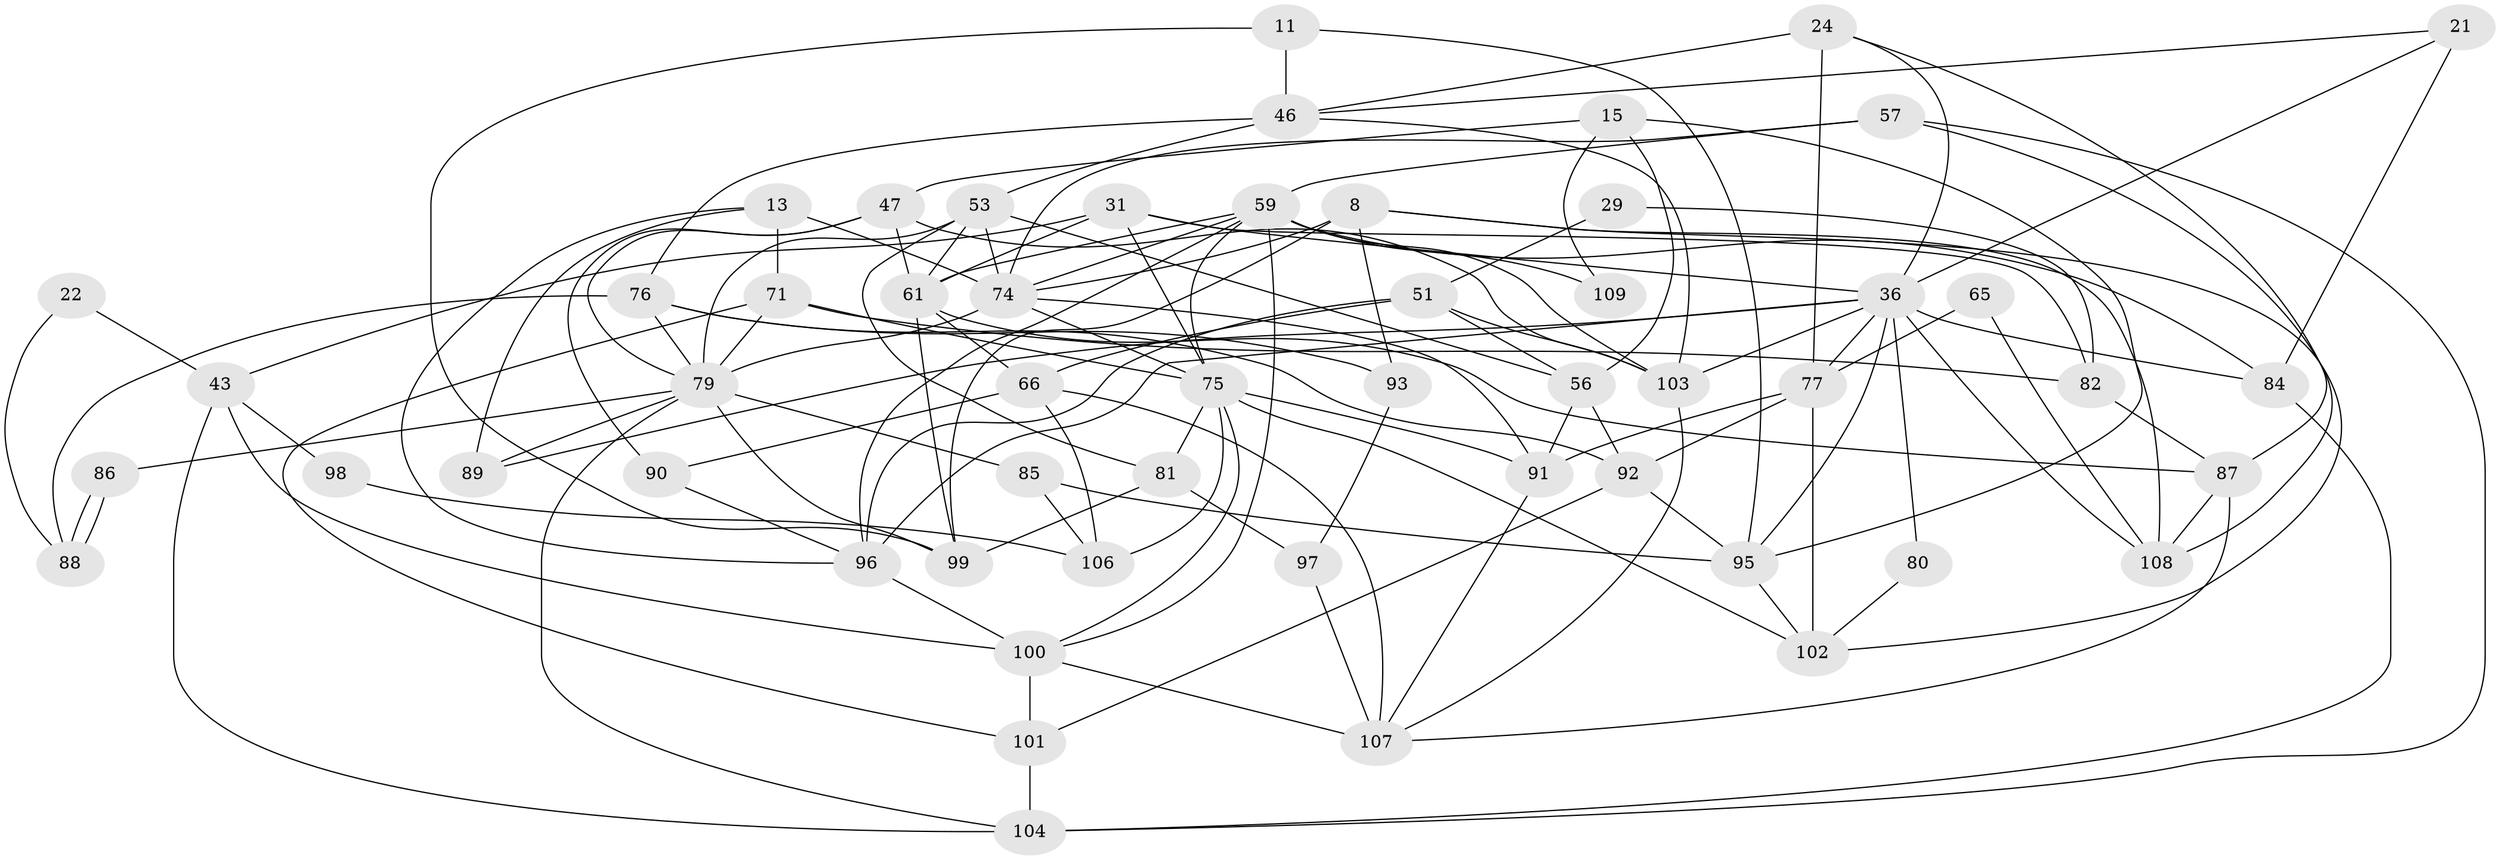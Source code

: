 // original degree distribution, {3: 0.25688073394495414, 5: 0.1834862385321101, 2: 0.14678899082568808, 4: 0.24770642201834864, 6: 0.12844036697247707, 7: 0.03669724770642202}
// Generated by graph-tools (version 1.1) at 2025/49/03/09/25 04:49:31]
// undirected, 54 vertices, 129 edges
graph export_dot {
graph [start="1"]
  node [color=gray90,style=filled];
  8;
  11;
  13;
  15;
  21;
  22;
  24 [super="+3"];
  29;
  31;
  36 [super="+28+17"];
  43 [super="+26"];
  46 [super="+25"];
  47;
  51 [super="+33"];
  53 [super="+38"];
  56 [super="+20"];
  57 [super="+1+12"];
  59 [super="+58"];
  61 [super="+37"];
  65;
  66 [super="+52"];
  71 [super="+69"];
  74 [super="+54+55"];
  75 [super="+60"];
  76;
  77 [super="+16+42"];
  79 [super="+68+39+62"];
  80;
  81 [super="+73"];
  82;
  84 [super="+40"];
  85;
  86;
  87 [super="+10"];
  88;
  89 [super="+67"];
  90 [super="+70"];
  91 [super="+35"];
  92 [super="+9"];
  93;
  95 [super="+64"];
  96 [super="+19+50"];
  97;
  98;
  99 [super="+49"];
  100 [super="+30+94"];
  101 [super="+78"];
  102 [super="+83"];
  103;
  104 [super="+72"];
  106 [super="+63"];
  107 [super="+7+105"];
  108;
  109;
  8 -- 99 [weight=2];
  8 -- 93;
  8 -- 102;
  8 -- 108;
  8 -- 74;
  11 -- 95;
  11 -- 99;
  11 -- 46;
  13 -- 71 [weight=2];
  13 -- 89;
  13 -- 96;
  13 -- 74 [weight=2];
  15 -- 47;
  15 -- 109;
  15 -- 56;
  15 -- 95;
  21 -- 84 [weight=2];
  21 -- 46;
  21 -- 36;
  22 -- 43;
  22 -- 88;
  24 -- 46;
  24 -- 77 [weight=2];
  24 -- 87;
  24 -- 36;
  29 -- 82;
  29 -- 51;
  31 -- 82;
  31 -- 43 [weight=2];
  31 -- 61;
  31 -- 36;
  31 -- 75;
  36 -- 108;
  36 -- 84;
  36 -- 77 [weight=2];
  36 -- 89 [weight=3];
  36 -- 95;
  36 -- 96;
  36 -- 80;
  36 -- 103;
  43 -- 98;
  43 -- 100 [weight=2];
  43 -- 104;
  46 -- 76 [weight=2];
  46 -- 53;
  46 -- 103;
  47 -- 103;
  47 -- 61;
  47 -- 79;
  47 -- 90;
  51 -- 96 [weight=2];
  51 -- 103 [weight=2];
  51 -- 66;
  51 -- 56;
  53 -- 81;
  53 -- 61 [weight=2];
  53 -- 56;
  53 -- 79;
  53 -- 74 [weight=3];
  56 -- 92;
  56 -- 91;
  57 -- 74 [weight=3];
  57 -- 104;
  57 -- 59;
  57 -- 108;
  59 -- 84 [weight=3];
  59 -- 96;
  59 -- 61;
  59 -- 100;
  59 -- 103;
  59 -- 109;
  59 -- 74;
  59 -- 75;
  61 -- 99;
  61 -- 66;
  61 -- 87;
  65 -- 108;
  65 -- 77;
  66 -- 106 [weight=2];
  66 -- 107 [weight=2];
  66 -- 90;
  71 -- 82;
  71 -- 79 [weight=2];
  71 -- 75;
  71 -- 101;
  74 -- 79;
  74 -- 75 [weight=2];
  74 -- 91;
  75 -- 81 [weight=2];
  75 -- 100;
  75 -- 91;
  75 -- 102;
  75 -- 106;
  76 -- 88;
  76 -- 93;
  76 -- 92;
  76 -- 79;
  77 -- 91 [weight=2];
  77 -- 102 [weight=2];
  77 -- 92;
  79 -- 85;
  79 -- 104;
  79 -- 89;
  79 -- 99;
  79 -- 86;
  80 -- 102;
  81 -- 97;
  81 -- 99;
  82 -- 87;
  84 -- 104;
  85 -- 106;
  85 -- 95;
  86 -- 88;
  86 -- 88;
  87 -- 107;
  87 -- 108;
  90 -- 96;
  91 -- 107 [weight=2];
  92 -- 95 [weight=2];
  92 -- 101;
  93 -- 97;
  95 -- 102 [weight=2];
  96 -- 100 [weight=2];
  97 -- 107;
  98 -- 106;
  100 -- 101;
  100 -- 107 [weight=2];
  101 -- 104;
  103 -- 107;
}

